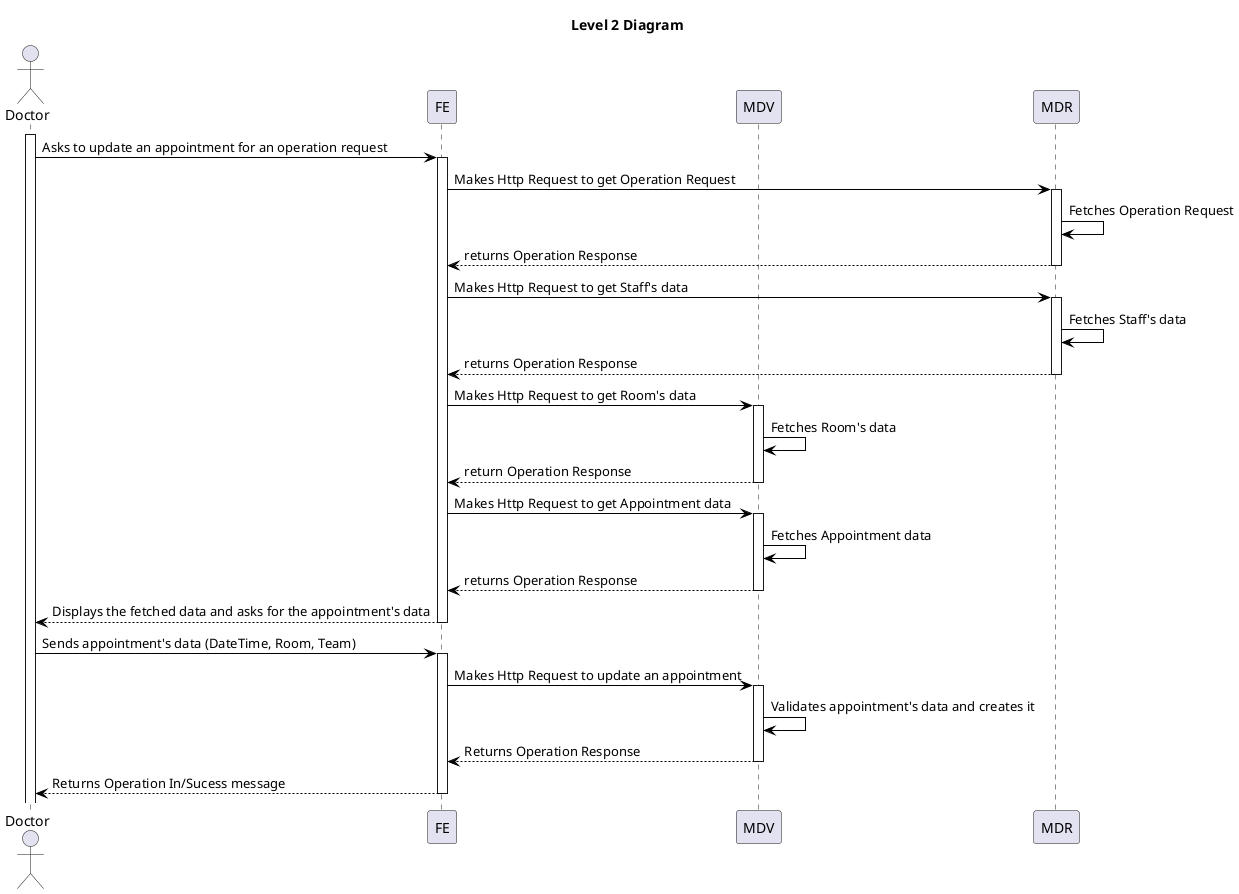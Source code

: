 @startuml level_2

title Level 2 Diagram

hide empty members
'skinparam Linetype ortho

skinparam class {
    BackgroundColor<<valueObject>> #D6EAF8
    BackgroundColor<<root>> #FDEBD0
    BackgroundColor<<service>> #D1F2EB
    BackgroundColor #FEF9E7
    ArrowColor Black
}

skinparam package {
    BackgroundColor #EBF5FB
}

actor Doctor as A
participant FE as FE
participant MDV as MDV
participant MDR as MDR

activate A
A -> FE: Asks to update an appointment for an operation request
activate FE
FE -> MDR: Makes Http Request to get Operation Request
activate MDR
MDR -> MDR: Fetches Operation Request
MDR --> FE: returns Operation Response
deactivate MDR
FE -> MDR: Makes Http Request to get Staff's data
activate MDR
MDR -> MDR: Fetches Staff's data
MDR --> FE: returns Operation Response
deactivate MDR
FE -> MDV: Makes Http Request to get Room's data
activate MDV
MDV -> MDV: Fetches Room's data
MDV --> FE: return Operation Response
deactivate MDV
FE -> MDV: Makes Http Request to get Appointment data
activate MDV
MDV -> MDV: Fetches Appointment data
MDV --> FE: returns Operation Response
deactivate MDV
FE --> A: Displays the fetched data and asks for the appointment's data
deactivate FE
A -> FE: Sends appointment's data (DateTime, Room, Team)
activate FE
FE -> MDV: Makes Http Request to update an appointment
activate MDV
MDV -> MDV: Validates appointment's data and creates it
MDV --> FE: Returns Operation Response
deactivate MDV
FE --> A: Returns Operation In/Sucess message
deactivate FE

@enduml
